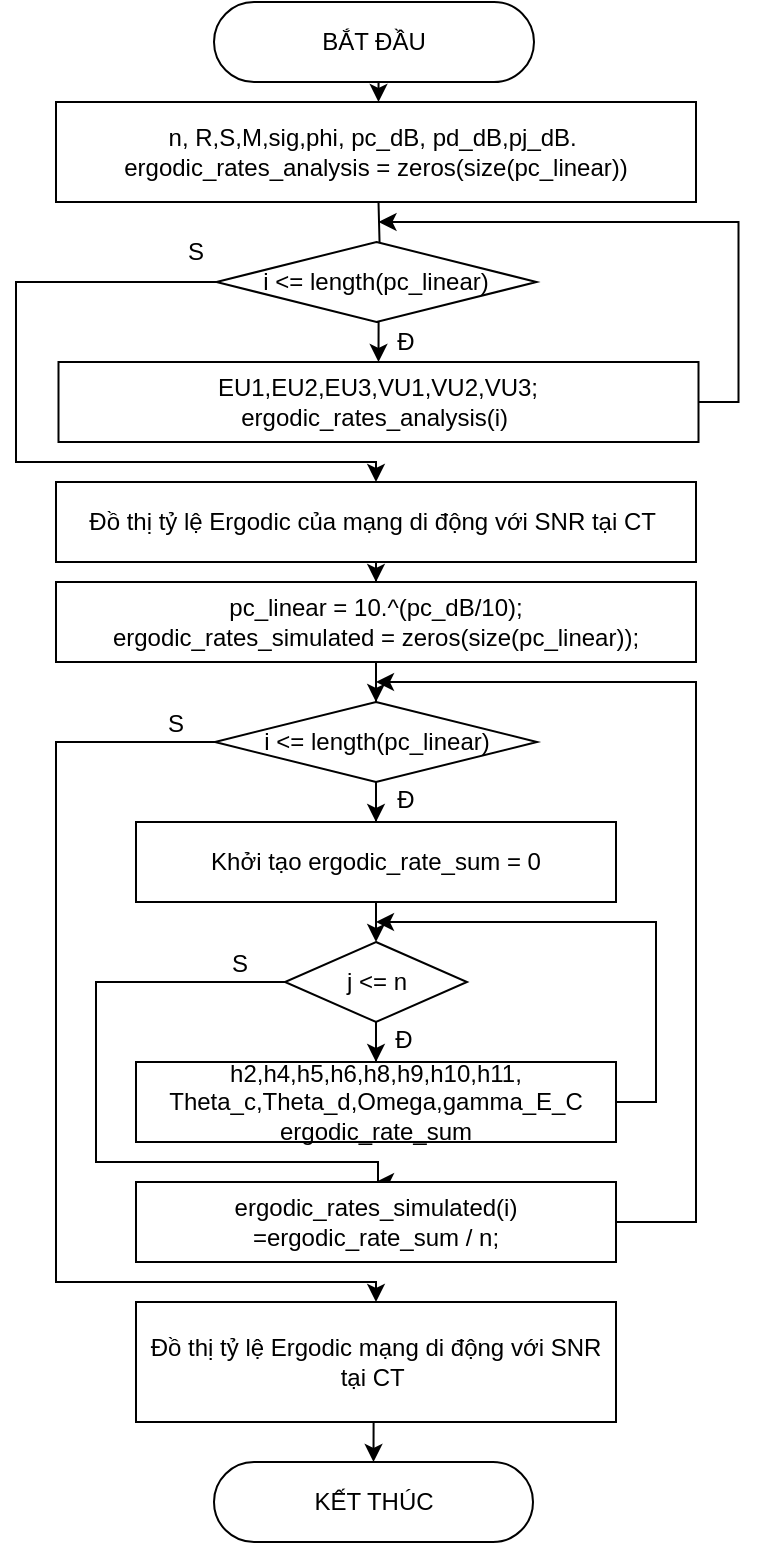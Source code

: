 <mxfile version="16.5.1" type="device"><diagram id="9epZpOsy73zI9IX7KshO" name="Page-1"><mxGraphModel dx="510" dy="660" grid="1" gridSize="10" guides="1" tooltips="1" connect="1" arrows="1" fold="1" page="1" pageScale="1" pageWidth="850" pageHeight="1100" math="0" shadow="0"><root><mxCell id="0"/><mxCell id="1" parent="0"/><mxCell id="jw9lYV6TvPeypaq5i9yS-47" style="edgeStyle=orthogonalEdgeStyle;rounded=0;orthogonalLoop=1;jettySize=auto;html=1;exitX=0.5;exitY=1;exitDx=0;exitDy=0;entryX=0.5;entryY=0;entryDx=0;entryDy=0;" parent="1" edge="1"><mxGeometry relative="1" as="geometry"><mxPoint x="400.25" y="70" as="sourcePoint"/><mxPoint x="401.25" y="90" as="targetPoint"/></mxGeometry></mxCell><mxCell id="jw9lYV6TvPeypaq5i9yS-1" value="BẮT ĐẦU&lt;br&gt;" style="rounded=1;whiteSpace=wrap;html=1;arcSize=50;" parent="1" vertex="1"><mxGeometry x="319" y="40" width="160" height="40" as="geometry"/></mxCell><mxCell id="jw9lYV6TvPeypaq5i9yS-5" value="" style="edgeStyle=orthogonalEdgeStyle;rounded=0;orthogonalLoop=1;jettySize=auto;html=1;" parent="1" target="jw9lYV6TvPeypaq5i9yS-3" edge="1"><mxGeometry relative="1" as="geometry"><mxPoint x="401.25" y="140" as="sourcePoint"/></mxGeometry></mxCell><mxCell id="jw9lYV6TvPeypaq5i9yS-48" style="edgeStyle=orthogonalEdgeStyle;rounded=0;orthogonalLoop=1;jettySize=auto;html=1;exitX=0.5;exitY=1;exitDx=0;exitDy=0;entryX=0.5;entryY=0;entryDx=0;entryDy=0;" parent="1" source="jw9lYV6TvPeypaq5i9yS-3" target="jw9lYV6TvPeypaq5i9yS-10" edge="1"><mxGeometry relative="1" as="geometry"/></mxCell><mxCell id="jw9lYV6TvPeypaq5i9yS-50" style="edgeStyle=orthogonalEdgeStyle;rounded=0;orthogonalLoop=1;jettySize=auto;html=1;exitX=0;exitY=0.5;exitDx=0;exitDy=0;" parent="1" source="jw9lYV6TvPeypaq5i9yS-3" edge="1"><mxGeometry relative="1" as="geometry"><Array as="points"><mxPoint x="220" y="180"/><mxPoint x="220" y="270"/><mxPoint x="400" y="270"/></Array><mxPoint x="400" y="280" as="targetPoint"/></mxGeometry></mxCell><mxCell id="jw9lYV6TvPeypaq5i9yS-3" value="i &amp;lt;=&amp;nbsp;length(pc_linear)" style="rhombus;whiteSpace=wrap;html=1;" parent="1" vertex="1"><mxGeometry x="320.25" y="160" width="160" height="40" as="geometry"/></mxCell><mxCell id="jw9lYV6TvPeypaq5i9yS-24" value="" style="edgeStyle=orthogonalEdgeStyle;rounded=0;orthogonalLoop=1;jettySize=auto;html=1;" parent="1" source="jw9lYV6TvPeypaq5i9yS-6" target="jw9lYV6TvPeypaq5i9yS-13" edge="1"><mxGeometry relative="1" as="geometry"/></mxCell><mxCell id="jw9lYV6TvPeypaq5i9yS-6" value="Đồ thị tỷ lệ Ergodic của mạng di động với SNR tại CT&amp;nbsp;" style="rounded=0;whiteSpace=wrap;html=1;" parent="1" vertex="1"><mxGeometry x="240" y="280" width="320" height="40" as="geometry"/></mxCell><mxCell id="jw9lYV6TvPeypaq5i9yS-7" value="Đ" style="text;html=1;strokeColor=none;fillColor=none;align=center;verticalAlign=middle;whiteSpace=wrap;rounded=0;" parent="1" vertex="1"><mxGeometry x="405.25" y="205" width="20" height="10" as="geometry"/></mxCell><mxCell id="jw9lYV6TvPeypaq5i9yS-8" value="S" style="text;html=1;strokeColor=none;fillColor=none;align=center;verticalAlign=middle;whiteSpace=wrap;rounded=0;" parent="1" vertex="1"><mxGeometry x="300.25" y="160" width="20" height="10" as="geometry"/></mxCell><mxCell id="jw9lYV6TvPeypaq5i9yS-49" style="edgeStyle=orthogonalEdgeStyle;rounded=0;orthogonalLoop=1;jettySize=auto;html=1;exitX=1;exitY=0.5;exitDx=0;exitDy=0;" parent="1" source="jw9lYV6TvPeypaq5i9yS-10" edge="1"><mxGeometry relative="1" as="geometry"><mxPoint x="401.25" y="150" as="targetPoint"/><Array as="points"><mxPoint x="581.25" y="240"/><mxPoint x="581.25" y="150"/></Array></mxGeometry></mxCell><mxCell id="jw9lYV6TvPeypaq5i9yS-10" value="EU1,EU2,EU3,VU1,VU2,VU3;&lt;br&gt;ergodic_rates_analysis(i)&amp;nbsp;" style="rounded=0;whiteSpace=wrap;html=1;" parent="1" vertex="1"><mxGeometry x="241.25" y="220" width="320" height="40" as="geometry"/></mxCell><mxCell id="jw9lYV6TvPeypaq5i9yS-27" value="" style="edgeStyle=orthogonalEdgeStyle;rounded=0;orthogonalLoop=1;jettySize=auto;html=1;" parent="1" source="jw9lYV6TvPeypaq5i9yS-13" target="jw9lYV6TvPeypaq5i9yS-17" edge="1"><mxGeometry relative="1" as="geometry"/></mxCell><mxCell id="jw9lYV6TvPeypaq5i9yS-13" value="pc_linear = 10.^(pc_dB/10);&lt;br&gt;ergodic_rates_simulated = zeros(size(pc_linear));&lt;span&gt;&lt;br&gt;&lt;/span&gt;" style="rounded=0;whiteSpace=wrap;html=1;" parent="1" vertex="1"><mxGeometry x="240" y="330" width="320" height="40" as="geometry"/></mxCell><mxCell id="jw9lYV6TvPeypaq5i9yS-16" value="" style="edgeStyle=orthogonalEdgeStyle;rounded=0;orthogonalLoop=1;jettySize=auto;html=1;" parent="1" source="jw9lYV6TvPeypaq5i9yS-17" target="jw9lYV6TvPeypaq5i9yS-22" edge="1"><mxGeometry relative="1" as="geometry"/></mxCell><mxCell id="jw9lYV6TvPeypaq5i9yS-52" style="edgeStyle=orthogonalEdgeStyle;rounded=0;orthogonalLoop=1;jettySize=auto;html=1;exitX=0;exitY=0.5;exitDx=0;exitDy=0;" parent="1" source="jw9lYV6TvPeypaq5i9yS-17" target="jw9lYV6TvPeypaq5i9yS-18" edge="1"><mxGeometry relative="1" as="geometry"><mxPoint x="200" y="730" as="targetPoint"/><Array as="points"><mxPoint x="240" y="410"/><mxPoint x="240" y="680"/><mxPoint x="400" y="680"/></Array></mxGeometry></mxCell><mxCell id="jw9lYV6TvPeypaq5i9yS-17" value="i &amp;lt;=&amp;nbsp;length(pc_linear)" style="rhombus;whiteSpace=wrap;html=1;" parent="1" vertex="1"><mxGeometry x="319.5" y="390" width="161" height="40" as="geometry"/></mxCell><mxCell id="jw9lYV6TvPeypaq5i9yS-53" style="edgeStyle=orthogonalEdgeStyle;rounded=0;orthogonalLoop=1;jettySize=auto;html=1;exitX=0.5;exitY=1;exitDx=0;exitDy=0;entryX=0.5;entryY=0;entryDx=0;entryDy=0;" parent="1" source="jw9lYV6TvPeypaq5i9yS-18" target="jw9lYV6TvPeypaq5i9yS-44" edge="1"><mxGeometry relative="1" as="geometry"/></mxCell><mxCell id="jw9lYV6TvPeypaq5i9yS-18" value="Đồ thị tỷ lệ Ergodic mạng di động với SNR tại CT&amp;nbsp;" style="rounded=0;whiteSpace=wrap;html=1;" parent="1" vertex="1"><mxGeometry x="280" y="690" width="240" height="60" as="geometry"/></mxCell><mxCell id="jw9lYV6TvPeypaq5i9yS-20" value="S" style="text;html=1;strokeColor=none;fillColor=none;align=center;verticalAlign=middle;whiteSpace=wrap;rounded=0;" parent="1" vertex="1"><mxGeometry x="321.5" y="516" width="20" height="10" as="geometry"/></mxCell><mxCell id="jw9lYV6TvPeypaq5i9yS-51" style="edgeStyle=orthogonalEdgeStyle;rounded=0;orthogonalLoop=1;jettySize=auto;html=1;exitX=0.5;exitY=1;exitDx=0;exitDy=0;entryX=0.5;entryY=0;entryDx=0;entryDy=0;" parent="1" source="jw9lYV6TvPeypaq5i9yS-22" target="jw9lYV6TvPeypaq5i9yS-25" edge="1"><mxGeometry relative="1" as="geometry"/></mxCell><mxCell id="jw9lYV6TvPeypaq5i9yS-22" value="Khởi tạo ergodic_rate_sum = 0" style="rounded=0;whiteSpace=wrap;html=1;" parent="1" vertex="1"><mxGeometry x="280" y="450" width="240" height="40" as="geometry"/></mxCell><mxCell id="jw9lYV6TvPeypaq5i9yS-31" value="" style="edgeStyle=orthogonalEdgeStyle;rounded=0;orthogonalLoop=1;jettySize=auto;html=1;" parent="1" source="jw9lYV6TvPeypaq5i9yS-25" target="jw9lYV6TvPeypaq5i9yS-28" edge="1"><mxGeometry relative="1" as="geometry"/></mxCell><mxCell id="jw9lYV6TvPeypaq5i9yS-37" value="" style="edgeStyle=orthogonalEdgeStyle;rounded=0;orthogonalLoop=1;jettySize=auto;html=1;entryX=0.5;entryY=0;entryDx=0;entryDy=0;" parent="1" source="jw9lYV6TvPeypaq5i9yS-25" target="jw9lYV6TvPeypaq5i9yS-33" edge="1"><mxGeometry relative="1" as="geometry"><Array as="points"><mxPoint x="260" y="530"/><mxPoint x="260" y="620"/><mxPoint x="401" y="620"/><mxPoint x="401" y="630"/></Array></mxGeometry></mxCell><mxCell id="jw9lYV6TvPeypaq5i9yS-25" value="j &amp;lt;= n" style="rhombus;whiteSpace=wrap;html=1;" parent="1" vertex="1"><mxGeometry x="354.5" y="510" width="91" height="40" as="geometry"/></mxCell><mxCell id="jw9lYV6TvPeypaq5i9yS-54" style="edgeStyle=orthogonalEdgeStyle;rounded=0;orthogonalLoop=1;jettySize=auto;html=1;exitX=1;exitY=0.5;exitDx=0;exitDy=0;" parent="1" source="jw9lYV6TvPeypaq5i9yS-28" edge="1"><mxGeometry relative="1" as="geometry"><mxPoint x="400" y="500" as="targetPoint"/><Array as="points"><mxPoint x="540" y="590"/><mxPoint x="540" y="500"/></Array></mxGeometry></mxCell><mxCell id="jw9lYV6TvPeypaq5i9yS-28" value="h2,h4,h5,h6,h8,h9,h10,h11,&lt;br&gt;Theta_c,Theta_d,Omega,gamma_E_C&lt;br&gt;ergodic_rate_sum" style="rounded=0;whiteSpace=wrap;html=1;" parent="1" vertex="1"><mxGeometry x="280" y="570" width="240" height="40" as="geometry"/></mxCell><mxCell id="jw9lYV6TvPeypaq5i9yS-55" style="edgeStyle=orthogonalEdgeStyle;rounded=0;orthogonalLoop=1;jettySize=auto;html=1;exitX=1;exitY=0.5;exitDx=0;exitDy=0;" parent="1" source="jw9lYV6TvPeypaq5i9yS-33" edge="1"><mxGeometry relative="1" as="geometry"><mxPoint x="400" y="380" as="targetPoint"/><Array as="points"><mxPoint x="560" y="650"/><mxPoint x="560" y="380"/></Array></mxGeometry></mxCell><mxCell id="jw9lYV6TvPeypaq5i9yS-33" value="ergodic_rates_simulated(i)&lt;br&gt;=ergodic_rate_sum / n;" style="rounded=0;whiteSpace=wrap;html=1;" parent="1" vertex="1"><mxGeometry x="280" y="630" width="240" height="40" as="geometry"/></mxCell><mxCell id="jw9lYV6TvPeypaq5i9yS-34" value="S" style="text;html=1;strokeColor=none;fillColor=none;align=center;verticalAlign=middle;whiteSpace=wrap;rounded=0;" parent="1" vertex="1"><mxGeometry x="290" y="396" width="20" height="10" as="geometry"/></mxCell><mxCell id="jw9lYV6TvPeypaq5i9yS-36" value="Đ" style="text;html=1;strokeColor=none;fillColor=none;align=center;verticalAlign=middle;whiteSpace=wrap;rounded=0;" parent="1" vertex="1"><mxGeometry x="404" y="554" width="20" height="10" as="geometry"/></mxCell><mxCell id="jw9lYV6TvPeypaq5i9yS-39" value="Đ" style="text;html=1;strokeColor=none;fillColor=none;align=center;verticalAlign=middle;whiteSpace=wrap;rounded=0;" parent="1" vertex="1"><mxGeometry x="405" y="434" width="20" height="10" as="geometry"/></mxCell><mxCell id="jw9lYV6TvPeypaq5i9yS-44" value="KẾT THÚC" style="rounded=1;whiteSpace=wrap;html=1;arcSize=50;" parent="1" vertex="1"><mxGeometry x="319" y="770" width="159.5" height="40" as="geometry"/></mxCell><mxCell id="h5S4dUHKwVi1qKlZPBsA-103" value="&lt;span&gt;n, R,S,M,sig,phi, pc_dB, pd_dB,pj_dB.&amp;nbsp;&lt;br&gt;&lt;/span&gt;ergodic_rates_analysis = zeros(size(pc_linear))&lt;span&gt;&lt;br&gt;&lt;/span&gt;" style="rounded=0;whiteSpace=wrap;html=1;" parent="1" vertex="1"><mxGeometry x="240" y="90" width="320" height="50" as="geometry"/></mxCell></root></mxGraphModel></diagram></mxfile>